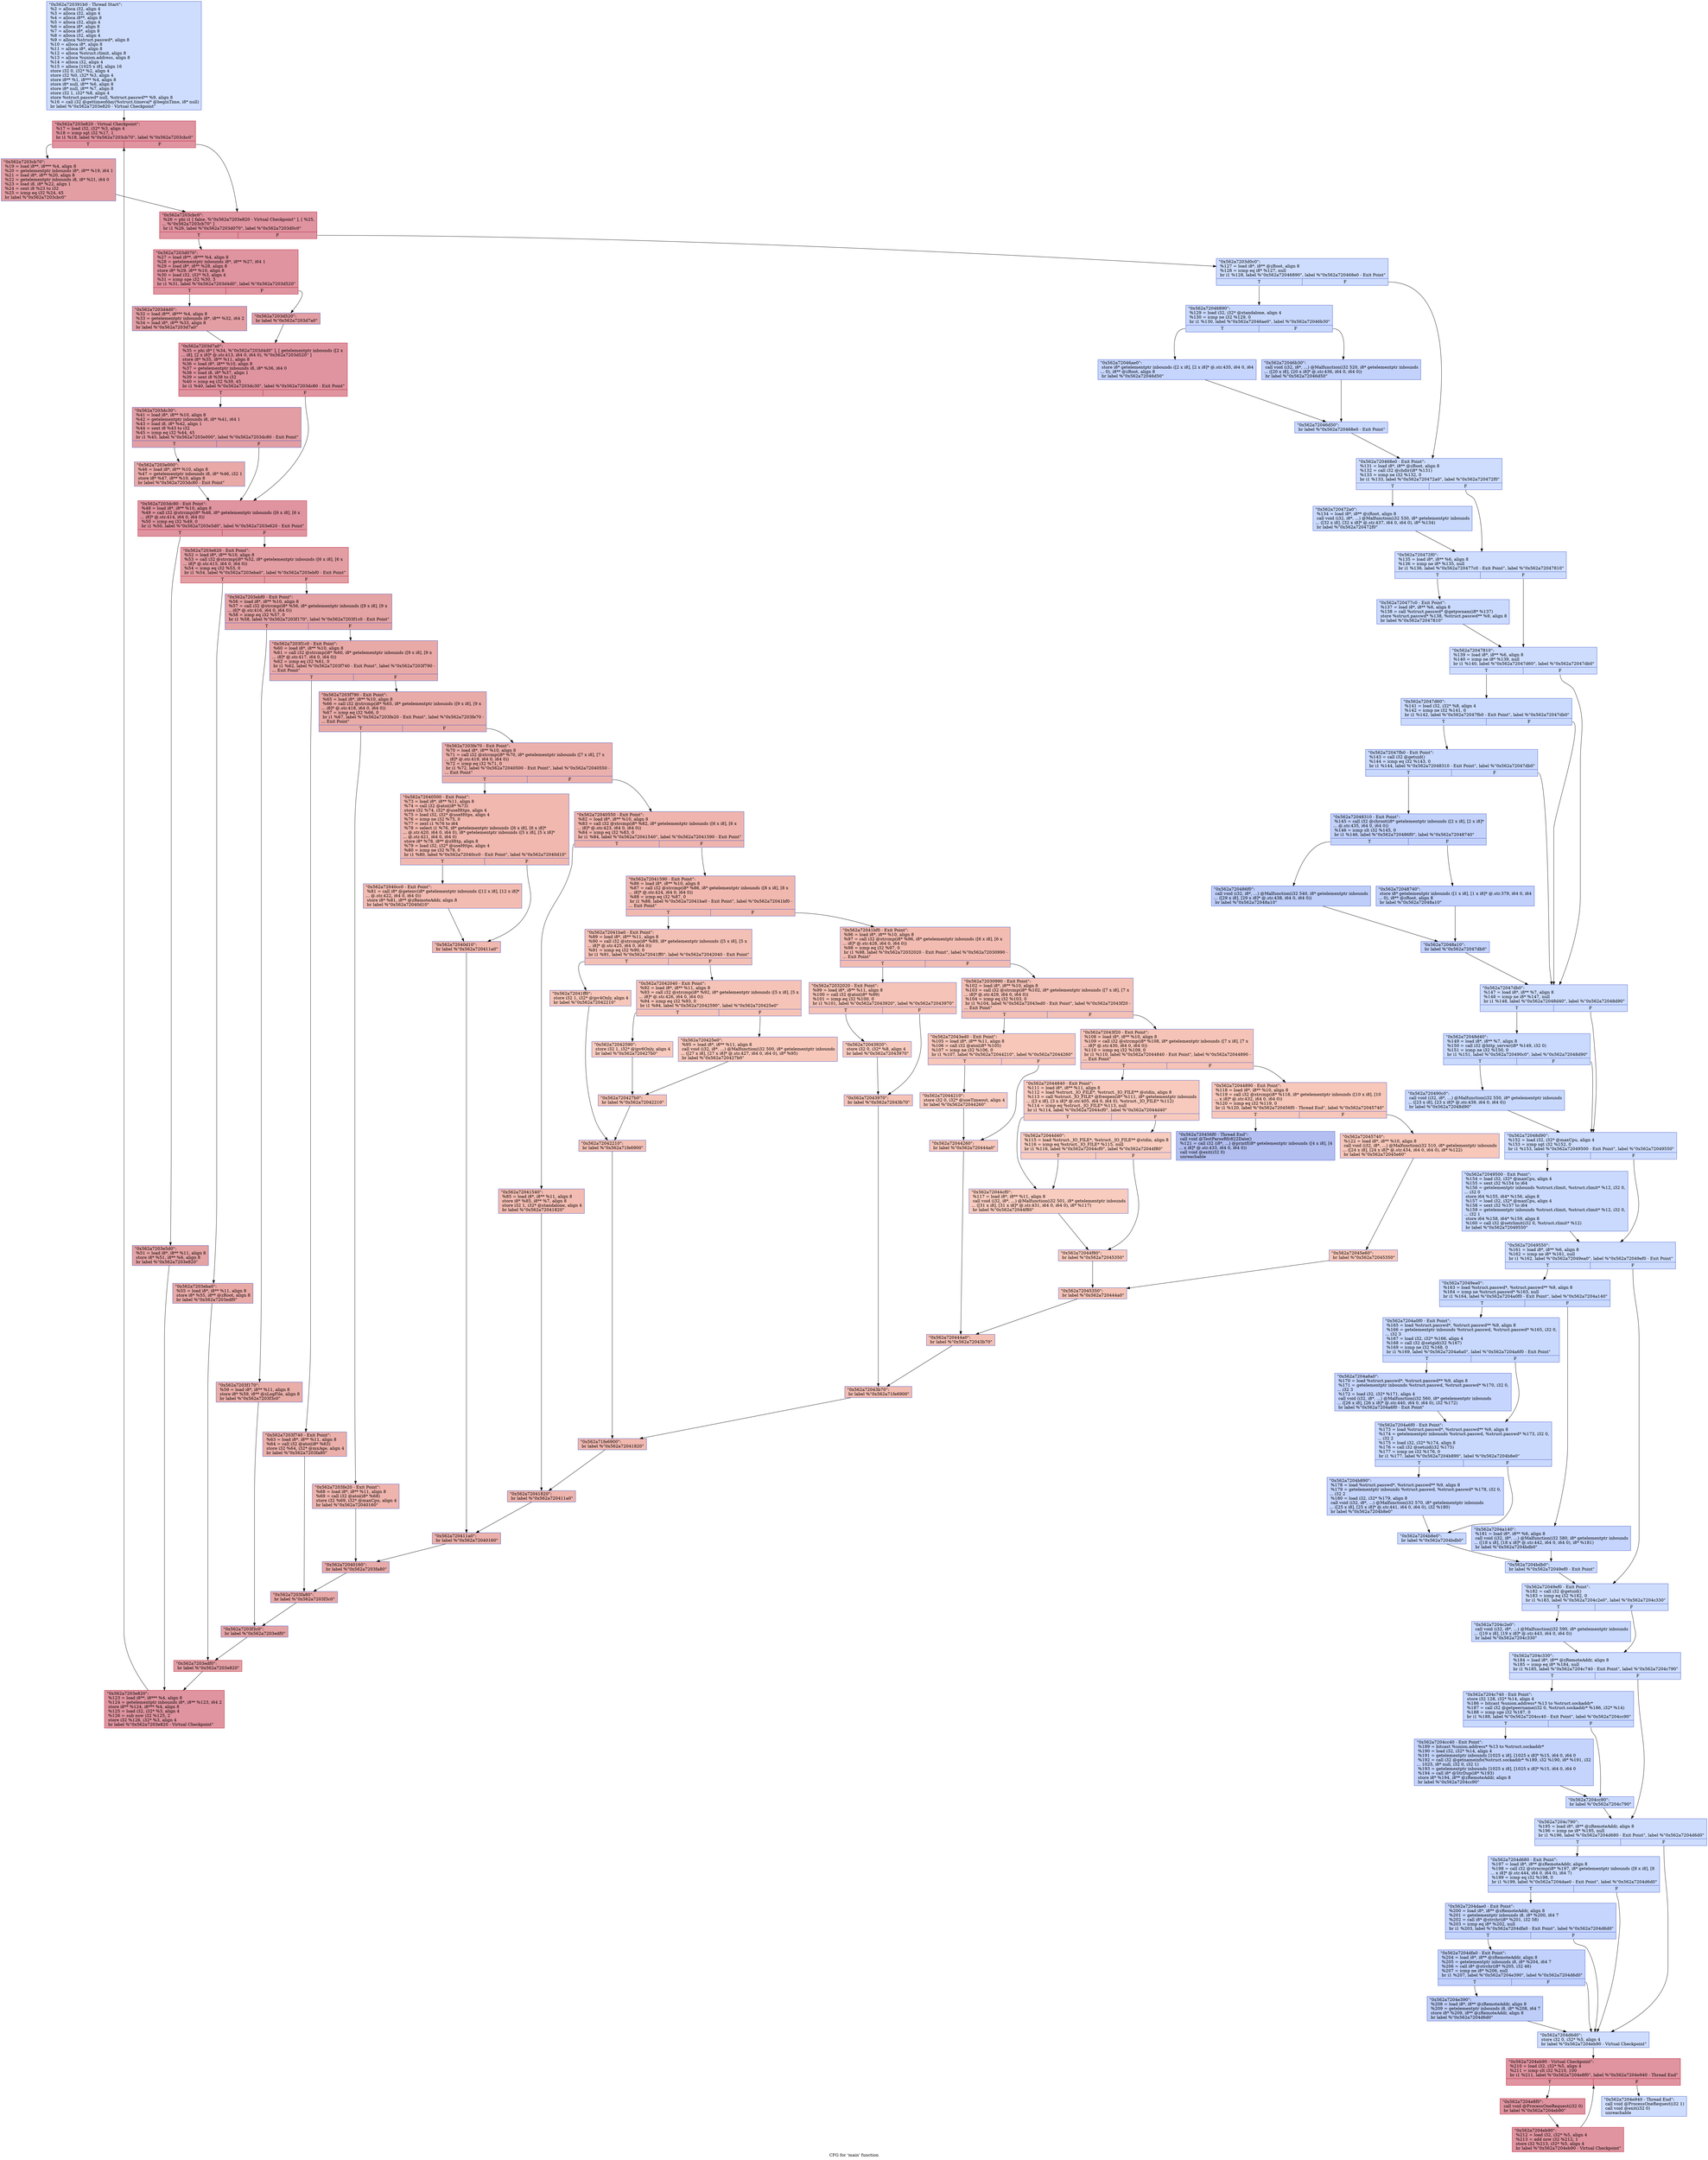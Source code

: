 digraph "CFG for 'main' function" {
	label="CFG for 'main' function";

	Node0x562a720391b0 [shape=record,color="#3d50c3ff", style=filled, fillcolor="#8fb1fe70",label="{\"0x562a720391b0 - Thread Start\":\l  %2 = alloca i32, align 4\l  %3 = alloca i32, align 4\l  %4 = alloca i8**, align 8\l  %5 = alloca i32, align 4\l  %6 = alloca i8*, align 8\l  %7 = alloca i8*, align 8\l  %8 = alloca i32, align 4\l  %9 = alloca %struct.passwd*, align 8\l  %10 = alloca i8*, align 8\l  %11 = alloca i8*, align 8\l  %12 = alloca %struct.rlimit, align 8\l  %13 = alloca %union.address, align 8\l  %14 = alloca i32, align 4\l  %15 = alloca [1025 x i8], align 16\l  store i32 0, i32* %2, align 4\l  store i32 %0, i32* %3, align 4\l  store i8** %1, i8*** %4, align 8\l  store i8* null, i8** %6, align 8\l  store i8* null, i8** %7, align 8\l  store i32 1, i32* %8, align 4\l  store %struct.passwd* null, %struct.passwd** %9, align 8\l  %16 = call i32 @gettimeofday(%struct.timeval* @beginTime, i8* null)\l  br label %\"0x562a7203e820 - Virtual Checkpoint\"\l}"];
	Node0x562a720391b0 -> Node0x562a7203c9b0;
	Node0x562a7203c9b0 [shape=record,color="#b70d28ff", style=filled, fillcolor="#b70d2870",label="{\"0x562a7203e820 - Virtual Checkpoint\":            \l  %17 = load i32, i32* %3, align 4\l  %18 = icmp sgt i32 %17, 1\l  br i1 %18, label %\"0x562a7203cb70\", label %\"0x562a7203cbc0\"\l|{<s0>T|<s1>F}}"];
	Node0x562a7203c9b0:s0 -> Node0x562a7203cb70;
	Node0x562a7203c9b0:s1 -> Node0x562a7203cbc0;
	Node0x562a7203cb70 [shape=record,color="#3d50c3ff", style=filled, fillcolor="#be242e70",label="{\"0x562a7203cb70\":                                 \l  %19 = load i8**, i8*** %4, align 8\l  %20 = getelementptr inbounds i8*, i8** %19, i64 1\l  %21 = load i8*, i8** %20, align 8\l  %22 = getelementptr inbounds i8, i8* %21, i64 0\l  %23 = load i8, i8* %22, align 1\l  %24 = sext i8 %23 to i32\l  %25 = icmp eq i32 %24, 45\l  br label %\"0x562a7203cbc0\"\l}"];
	Node0x562a7203cb70 -> Node0x562a7203cbc0;
	Node0x562a7203cbc0 [shape=record,color="#b70d28ff", style=filled, fillcolor="#b70d2870",label="{\"0x562a7203cbc0\":                                 \l  %26 = phi i1 [ false, %\"0x562a7203e820 - Virtual Checkpoint\" ], [ %25,\l... %\"0x562a7203cb70\" ]\l  br i1 %26, label %\"0x562a7203d070\", label %\"0x562a7203d0c0\"\l|{<s0>T|<s1>F}}"];
	Node0x562a7203cbc0:s0 -> Node0x562a7203d070;
	Node0x562a7203cbc0:s1 -> Node0x562a7203d0c0;
	Node0x562a7203d070 [shape=record,color="#b70d28ff", style=filled, fillcolor="#b70d2870",label="{\"0x562a7203d070\":                                 \l  %27 = load i8**, i8*** %4, align 8\l  %28 = getelementptr inbounds i8*, i8** %27, i64 1\l  %29 = load i8*, i8** %28, align 8\l  store i8* %29, i8** %10, align 8\l  %30 = load i32, i32* %3, align 4\l  %31 = icmp sge i32 %30, 3\l  br i1 %31, label %\"0x562a7203d4d0\", label %\"0x562a7203d520\"\l|{<s0>T|<s1>F}}"];
	Node0x562a7203d070:s0 -> Node0x562a7203d4d0;
	Node0x562a7203d070:s1 -> Node0x562a7203d520;
	Node0x562a7203d4d0 [shape=record,color="#3d50c3ff", style=filled, fillcolor="#be242e70",label="{\"0x562a7203d4d0\":                                 \l  %32 = load i8**, i8*** %4, align 8\l  %33 = getelementptr inbounds i8*, i8** %32, i64 2\l  %34 = load i8*, i8** %33, align 8\l  br label %\"0x562a7203d7a0\"\l}"];
	Node0x562a7203d4d0 -> Node0x562a7203d7a0;
	Node0x562a7203d520 [shape=record,color="#3d50c3ff", style=filled, fillcolor="#be242e70",label="{\"0x562a7203d520\":                                 \l  br label %\"0x562a7203d7a0\"\l}"];
	Node0x562a7203d520 -> Node0x562a7203d7a0;
	Node0x562a7203d7a0 [shape=record,color="#b70d28ff", style=filled, fillcolor="#b70d2870",label="{\"0x562a7203d7a0\":                                 \l  %35 = phi i8* [ %34, %\"0x562a7203d4d0\" ], [ getelementptr inbounds ([2 x\l... i8], [2 x i8]* @.str.413, i64 0, i64 0), %\"0x562a7203d520\" ]\l  store i8* %35, i8** %11, align 8\l  %36 = load i8*, i8** %10, align 8\l  %37 = getelementptr inbounds i8, i8* %36, i64 0\l  %38 = load i8, i8* %37, align 1\l  %39 = sext i8 %38 to i32\l  %40 = icmp eq i32 %39, 45\l  br i1 %40, label %\"0x562a7203dc30\", label %\"0x562a7203dc80 - Exit Point\"\l|{<s0>T|<s1>F}}"];
	Node0x562a7203d7a0:s0 -> Node0x562a7203dc30;
	Node0x562a7203d7a0:s1 -> Node0x562a7203dc80;
	Node0x562a7203dc30 [shape=record,color="#3d50c3ff", style=filled, fillcolor="#be242e70",label="{\"0x562a7203dc30\":                                 \l  %41 = load i8*, i8** %10, align 8\l  %42 = getelementptr inbounds i8, i8* %41, i64 1\l  %43 = load i8, i8* %42, align 1\l  %44 = sext i8 %43 to i32\l  %45 = icmp eq i32 %44, 45\l  br i1 %45, label %\"0x562a7203e000\", label %\"0x562a7203dc80 - Exit Point\"\l|{<s0>T|<s1>F}}"];
	Node0x562a7203dc30:s0 -> Node0x562a7203e000;
	Node0x562a7203dc30:s1 -> Node0x562a7203dc80;
	Node0x562a7203e000 [shape=record,color="#3d50c3ff", style=filled, fillcolor="#ca3b3770",label="{\"0x562a7203e000\":                                 \l  %46 = load i8*, i8** %10, align 8\l  %47 = getelementptr inbounds i8, i8* %46, i32 1\l  store i8* %47, i8** %10, align 8\l  br label %\"0x562a7203dc80 - Exit Point\"\l}"];
	Node0x562a7203e000 -> Node0x562a7203dc80;
	Node0x562a7203dc80 [shape=record,color="#b70d28ff", style=filled, fillcolor="#b70d2870",label="{\"0x562a7203dc80 - Exit Point\":                    \l  %48 = load i8*, i8** %10, align 8\l  %49 = call i32 @strcmp(i8* %48, i8* getelementptr inbounds ([6 x i8], [6 x\l... i8]* @.str.414, i64 0, i64 0))\l  %50 = icmp eq i32 %49, 0\l  br i1 %50, label %\"0x562a7203e5d0\", label %\"0x562a7203e620 - Exit Point\"\l|{<s0>T|<s1>F}}"];
	Node0x562a7203dc80:s0 -> Node0x562a7203e5d0;
	Node0x562a7203dc80:s1 -> Node0x562a7203e620;
	Node0x562a7203e5d0 [shape=record,color="#3d50c3ff", style=filled, fillcolor="#c32e3170",label="{\"0x562a7203e5d0\":                                 \l  %51 = load i8*, i8** %11, align 8\l  store i8* %51, i8** %6, align 8\l  br label %\"0x562a7203e820\"\l}"];
	Node0x562a7203e5d0 -> Node0x562a7203e820;
	Node0x562a7203e620 [shape=record,color="#b70d28ff", style=filled, fillcolor="#be242e70",label="{\"0x562a7203e620 - Exit Point\":                    \l  %52 = load i8*, i8** %10, align 8\l  %53 = call i32 @strcmp(i8* %52, i8* getelementptr inbounds ([6 x i8], [6 x\l... i8]* @.str.415, i64 0, i64 0))\l  %54 = icmp eq i32 %53, 0\l  br i1 %54, label %\"0x562a7203eba0\", label %\"0x562a7203ebf0 - Exit Point\"\l|{<s0>T|<s1>F}}"];
	Node0x562a7203e620:s0 -> Node0x562a7203eba0;
	Node0x562a7203e620:s1 -> Node0x562a7203ebf0;
	Node0x562a7203eba0 [shape=record,color="#3d50c3ff", style=filled, fillcolor="#ca3b3770",label="{\"0x562a7203eba0\":                                 \l  %55 = load i8*, i8** %11, align 8\l  store i8* %55, i8** @zRoot, align 8\l  br label %\"0x562a7203edf0\"\l}"];
	Node0x562a7203eba0 -> Node0x562a7203edf0;
	Node0x562a7203ebf0 [shape=record,color="#3d50c3ff", style=filled, fillcolor="#c32e3170",label="{\"0x562a7203ebf0 - Exit Point\":                    \l  %56 = load i8*, i8** %10, align 8\l  %57 = call i32 @strcmp(i8* %56, i8* getelementptr inbounds ([9 x i8], [9 x\l... i8]* @.str.416, i64 0, i64 0))\l  %58 = icmp eq i32 %57, 0\l  br i1 %58, label %\"0x562a7203f170\", label %\"0x562a7203f1c0 - Exit Point\"\l|{<s0>T|<s1>F}}"];
	Node0x562a7203ebf0:s0 -> Node0x562a7203f170;
	Node0x562a7203ebf0:s1 -> Node0x562a7203f1c0;
	Node0x562a7203f170 [shape=record,color="#3d50c3ff", style=filled, fillcolor="#d0473d70",label="{\"0x562a7203f170\":                                 \l  %59 = load i8*, i8** %11, align 8\l  store i8* %59, i8** @zLogFile, align 8\l  br label %\"0x562a7203f3c0\"\l}"];
	Node0x562a7203f170 -> Node0x562a7203f3c0;
	Node0x562a7203f1c0 [shape=record,color="#3d50c3ff", style=filled, fillcolor="#ca3b3770",label="{\"0x562a7203f1c0 - Exit Point\":                    \l  %60 = load i8*, i8** %10, align 8\l  %61 = call i32 @strcmp(i8* %60, i8* getelementptr inbounds ([9 x i8], [9 x\l... i8]* @.str.417, i64 0, i64 0))\l  %62 = icmp eq i32 %61, 0\l  br i1 %62, label %\"0x562a7203f740 - Exit Point\", label %\"0x562a7203f790 -\l... Exit Point\"\l|{<s0>T|<s1>F}}"];
	Node0x562a7203f1c0:s0 -> Node0x562a7203f740;
	Node0x562a7203f1c0:s1 -> Node0x562a7203f790;
	Node0x562a7203f740 [shape=record,color="#3d50c3ff", style=filled, fillcolor="#d24b4070",label="{\"0x562a7203f740 - Exit Point\":                    \l  %63 = load i8*, i8** %11, align 8\l  %64 = call i32 @atoi(i8* %63)\l  store i32 %64, i32* @mxAge, align 4\l  br label %\"0x562a7203fa80\"\l}"];
	Node0x562a7203f740 -> Node0x562a7203fa80;
	Node0x562a7203f790 [shape=record,color="#3d50c3ff", style=filled, fillcolor="#cc403a70",label="{\"0x562a7203f790 - Exit Point\":                    \l  %65 = load i8*, i8** %10, align 8\l  %66 = call i32 @strcmp(i8* %65, i8* getelementptr inbounds ([9 x i8], [9 x\l... i8]* @.str.418, i64 0, i64 0))\l  %67 = icmp eq i32 %66, 0\l  br i1 %67, label %\"0x562a7203fe20 - Exit Point\", label %\"0x562a7203fe70 -\l... Exit Point\"\l|{<s0>T|<s1>F}}"];
	Node0x562a7203f790:s0 -> Node0x562a7203fe20;
	Node0x562a7203f790:s1 -> Node0x562a7203fe70;
	Node0x562a7203fe20 [shape=record,color="#3d50c3ff", style=filled, fillcolor="#d8564670",label="{\"0x562a7203fe20 - Exit Point\":                    \l  %68 = load i8*, i8** %11, align 8\l  %69 = call i32 @atoi(i8* %68)\l  store i32 %69, i32* @maxCpu, align 4\l  br label %\"0x562a72040160\"\l}"];
	Node0x562a7203fe20 -> Node0x562a72040160;
	Node0x562a7203fe70 [shape=record,color="#3d50c3ff", style=filled, fillcolor="#d24b4070",label="{\"0x562a7203fe70 - Exit Point\":                    \l  %70 = load i8*, i8** %10, align 8\l  %71 = call i32 @strcmp(i8* %70, i8* getelementptr inbounds ([7 x i8], [7 x\l... i8]* @.str.419, i64 0, i64 0))\l  %72 = icmp eq i32 %71, 0\l  br i1 %72, label %\"0x562a72040500 - Exit Point\", label %\"0x562a72040550 -\l... Exit Point\"\l|{<s0>T|<s1>F}}"];
	Node0x562a7203fe70:s0 -> Node0x562a72040500;
	Node0x562a7203fe70:s1 -> Node0x562a72040550;
	Node0x562a72040500 [shape=record,color="#3d50c3ff", style=filled, fillcolor="#dc5d4a70",label="{\"0x562a72040500 - Exit Point\":                    \l  %73 = load i8*, i8** %11, align 8\l  %74 = call i32 @atoi(i8* %73)\l  store i32 %74, i32* @useHttps, align 4\l  %75 = load i32, i32* @useHttps, align 4\l  %76 = icmp ne i32 %75, 0\l  %77 = zext i1 %76 to i64\l  %78 = select i1 %76, i8* getelementptr inbounds ([6 x i8], [6 x i8]*\l... @.str.420, i64 0, i64 0), i8* getelementptr inbounds ([5 x i8], [5 x i8]*\l... @.str.421, i64 0, i64 0)\l  store i8* %78, i8** @zHttp, align 8\l  %79 = load i32, i32* @useHttps, align 4\l  %80 = icmp ne i32 %79, 0\l  br i1 %80, label %\"0x562a72040cc0 - Exit Point\", label %\"0x562a72040d10\"\l|{<s0>T|<s1>F}}"];
	Node0x562a72040500:s0 -> Node0x562a72040cc0;
	Node0x562a72040500:s1 -> Node0x562a72040d10;
	Node0x562a72040cc0 [shape=record,color="#3d50c3ff", style=filled, fillcolor="#e1675170",label="{\"0x562a72040cc0 - Exit Point\":                    \l  %81 = call i8* @getenv(i8* getelementptr inbounds ([12 x i8], [12 x i8]*\l... @.str.422, i64 0, i64 0))\l  store i8* %81, i8** @zRemoteAddr, align 8\l  br label %\"0x562a72040d10\"\l}"];
	Node0x562a72040cc0 -> Node0x562a72040d10;
	Node0x562a72040d10 [shape=record,color="#3d50c3ff", style=filled, fillcolor="#dc5d4a70",label="{\"0x562a72040d10\":                                 \l  br label %\"0x562a720411a0\"\l}"];
	Node0x562a72040d10 -> Node0x562a720411a0;
	Node0x562a72040550 [shape=record,color="#3d50c3ff", style=filled, fillcolor="#d8564670",label="{\"0x562a72040550 - Exit Point\":                    \l  %82 = load i8*, i8** %10, align 8\l  %83 = call i32 @strcmp(i8* %82, i8* getelementptr inbounds ([6 x i8], [6 x\l... i8]* @.str.423, i64 0, i64 0))\l  %84 = icmp eq i32 %83, 0\l  br i1 %84, label %\"0x562a72041540\", label %\"0x562a72041590 - Exit Point\"\l|{<s0>T|<s1>F}}"];
	Node0x562a72040550:s0 -> Node0x562a72041540;
	Node0x562a72040550:s1 -> Node0x562a72041590;
	Node0x562a72041540 [shape=record,color="#3d50c3ff", style=filled, fillcolor="#e1675170",label="{\"0x562a72041540\":                                 \l  %85 = load i8*, i8** %11, align 8\l  store i8* %85, i8** %7, align 8\l  store i32 1, i32* @standalone, align 4\l  br label %\"0x562a72041820\"\l}"];
	Node0x562a72041540 -> Node0x562a72041820;
	Node0x562a72041590 [shape=record,color="#3d50c3ff", style=filled, fillcolor="#dc5d4a70",label="{\"0x562a72041590 - Exit Point\":                    \l  %86 = load i8*, i8** %10, align 8\l  %87 = call i32 @strcmp(i8* %86, i8* getelementptr inbounds ([8 x i8], [8 x\l... i8]* @.str.424, i64 0, i64 0))\l  %88 = icmp eq i32 %87, 0\l  br i1 %88, label %\"0x562a72041ba0 - Exit Point\", label %\"0x562a72041bf0 -\l... Exit Point\"\l|{<s0>T|<s1>F}}"];
	Node0x562a72041590:s0 -> Node0x562a72041ba0;
	Node0x562a72041590:s1 -> Node0x562a72041bf0;
	Node0x562a72041ba0 [shape=record,color="#3d50c3ff", style=filled, fillcolor="#e5705870",label="{\"0x562a72041ba0 - Exit Point\":                    \l  %89 = load i8*, i8** %11, align 8\l  %90 = call i32 @strcmp(i8* %89, i8* getelementptr inbounds ([5 x i8], [5 x\l... i8]* @.str.425, i64 0, i64 0))\l  %91 = icmp eq i32 %90, 0\l  br i1 %91, label %\"0x562a72041ff0\", label %\"0x562a72042040 - Exit Point\"\l|{<s0>T|<s1>F}}"];
	Node0x562a72041ba0:s0 -> Node0x562a72041ff0;
	Node0x562a72041ba0:s1 -> Node0x562a72042040;
	Node0x562a72041ff0 [shape=record,color="#3d50c3ff", style=filled, fillcolor="#ec7f6370",label="{\"0x562a72041ff0\":                                 \l  store i32 1, i32* @ipv4Only, align 4\l  br label %\"0x562a72042210\"\l}"];
	Node0x562a72041ff0 -> Node0x562a72042210;
	Node0x562a72042040 [shape=record,color="#3d50c3ff", style=filled, fillcolor="#e8765c70",label="{\"0x562a72042040 - Exit Point\":                    \l  %92 = load i8*, i8** %11, align 8\l  %93 = call i32 @strcmp(i8* %92, i8* getelementptr inbounds ([5 x i8], [5 x\l... i8]* @.str.426, i64 0, i64 0))\l  %94 = icmp eq i32 %93, 0\l  br i1 %94, label %\"0x562a72042590\", label %\"0x562a720425e0\"\l|{<s0>T|<s1>F}}"];
	Node0x562a72042040:s0 -> Node0x562a72042590;
	Node0x562a72042040:s1 -> Node0x562a720425e0;
	Node0x562a72042590 [shape=record,color="#3d50c3ff", style=filled, fillcolor="#ef886b70",label="{\"0x562a72042590\":                                 \l  store i32 1, i32* @ipv6Only, align 4\l  br label %\"0x562a720427b0\"\l}"];
	Node0x562a72042590 -> Node0x562a720427b0;
	Node0x562a720425e0 [shape=record,color="#3d50c3ff", style=filled, fillcolor="#ec7f6370",label="{\"0x562a720425e0\":                                 \l  %95 = load i8*, i8** %11, align 8\l  call void (i32, i8*, ...) @Malfunction(i32 500, i8* getelementptr inbounds\l... ([27 x i8], [27 x i8]* @.str.427, i64 0, i64 0), i8* %95)\l  br label %\"0x562a720427b0\"\l}"];
	Node0x562a720425e0 -> Node0x562a720427b0;
	Node0x562a720427b0 [shape=record,color="#3d50c3ff", style=filled, fillcolor="#e8765c70",label="{\"0x562a720427b0\":                                 \l  br label %\"0x562a72042210\"\l}"];
	Node0x562a720427b0 -> Node0x562a72042210;
	Node0x562a72042210 [shape=record,color="#3d50c3ff", style=filled, fillcolor="#e5705870",label="{\"0x562a72042210\":                                 \l  br label %\"0x562a71fe6900\"\l}"];
	Node0x562a72042210 -> Node0x562a71fe6900;
	Node0x562a72041bf0 [shape=record,color="#3d50c3ff", style=filled, fillcolor="#e1675170",label="{\"0x562a72041bf0 - Exit Point\":                    \l  %96 = load i8*, i8** %10, align 8\l  %97 = call i32 @strcmp(i8* %96, i8* getelementptr inbounds ([6 x i8], [6 x\l... i8]* @.str.428, i64 0, i64 0))\l  %98 = icmp eq i32 %97, 0\l  br i1 %98, label %\"0x562a72032020 - Exit Point\", label %\"0x562a72030990 -\l... Exit Point\"\l|{<s0>T|<s1>F}}"];
	Node0x562a72041bf0:s0 -> Node0x562a72032020;
	Node0x562a72041bf0:s1 -> Node0x562a72030990;
	Node0x562a72032020 [shape=record,color="#3d50c3ff", style=filled, fillcolor="#e8765c70",label="{\"0x562a72032020 - Exit Point\":                    \l  %99 = load i8*, i8** %11, align 8\l  %100 = call i32 @atoi(i8* %99)\l  %101 = icmp eq i32 %100, 0\l  br i1 %101, label %\"0x562a72043920\", label %\"0x562a72043970\"\l|{<s0>T|<s1>F}}"];
	Node0x562a72032020:s0 -> Node0x562a72043920;
	Node0x562a72032020:s1 -> Node0x562a72043970;
	Node0x562a72043920 [shape=record,color="#3d50c3ff", style=filled, fillcolor="#ef886b70",label="{\"0x562a72043920\":                                 \l  store i32 0, i32* %8, align 4\l  br label %\"0x562a72043970\"\l}"];
	Node0x562a72043920 -> Node0x562a72043970;
	Node0x562a72043970 [shape=record,color="#3d50c3ff", style=filled, fillcolor="#e8765c70",label="{\"0x562a72043970\":                                 \l  br label %\"0x562a72043b70\"\l}"];
	Node0x562a72043970 -> Node0x562a72043b70;
	Node0x562a72030990 [shape=record,color="#3d50c3ff", style=filled, fillcolor="#e5705870",label="{\"0x562a72030990 - Exit Point\":                    \l  %102 = load i8*, i8** %10, align 8\l  %103 = call i32 @strcmp(i8* %102, i8* getelementptr inbounds ([7 x i8], [7 x\l... i8]* @.str.429, i64 0, i64 0))\l  %104 = icmp eq i32 %103, 0\l  br i1 %104, label %\"0x562a72043ed0 - Exit Point\", label %\"0x562a72043f20 -\l... Exit Point\"\l|{<s0>T|<s1>F}}"];
	Node0x562a72030990:s0 -> Node0x562a72043ed0;
	Node0x562a72030990:s1 -> Node0x562a72043f20;
	Node0x562a72043ed0 [shape=record,color="#3d50c3ff", style=filled, fillcolor="#ec7f6370",label="{\"0x562a72043ed0 - Exit Point\":                    \l  %105 = load i8*, i8** %11, align 8\l  %106 = call i32 @atoi(i8* %105)\l  %107 = icmp ne i32 %106, 0\l  br i1 %107, label %\"0x562a72044210\", label %\"0x562a72044260\"\l|{<s0>T|<s1>F}}"];
	Node0x562a72043ed0:s0 -> Node0x562a72044210;
	Node0x562a72043ed0:s1 -> Node0x562a72044260;
	Node0x562a72044210 [shape=record,color="#3d50c3ff", style=filled, fillcolor="#ef886b70",label="{\"0x562a72044210\":                                 \l  store i32 0, i32* @useTimeout, align 4\l  br label %\"0x562a72044260\"\l}"];
	Node0x562a72044210 -> Node0x562a72044260;
	Node0x562a72044260 [shape=record,color="#3d50c3ff", style=filled, fillcolor="#ec7f6370",label="{\"0x562a72044260\":                                 \l  br label %\"0x562a720444a0\"\l}"];
	Node0x562a72044260 -> Node0x562a720444a0;
	Node0x562a72043f20 [shape=record,color="#3d50c3ff", style=filled, fillcolor="#e8765c70",label="{\"0x562a72043f20 - Exit Point\":                    \l  %108 = load i8*, i8** %10, align 8\l  %109 = call i32 @strcmp(i8* %108, i8* getelementptr inbounds ([7 x i8], [7 x\l... i8]* @.str.430, i64 0, i64 0))\l  %110 = icmp eq i32 %109, 0\l  br i1 %110, label %\"0x562a72044840 - Exit Point\", label %\"0x562a72044890 -\l... Exit Point\"\l|{<s0>T|<s1>F}}"];
	Node0x562a72043f20:s0 -> Node0x562a72044840;
	Node0x562a72043f20:s1 -> Node0x562a72044890;
	Node0x562a72044840 [shape=record,color="#3d50c3ff", style=filled, fillcolor="#ef886b70",label="{\"0x562a72044840 - Exit Point\":                    \l  %111 = load i8*, i8** %11, align 8\l  %112 = load %struct._IO_FILE*, %struct._IO_FILE** @stdin, align 8\l  %113 = call %struct._IO_FILE* @freopen(i8* %111, i8* getelementptr inbounds\l... ([3 x i8], [3 x i8]* @.str.405, i64 0, i64 0), %struct._IO_FILE* %112)\l  %114 = icmp eq %struct._IO_FILE* %113, null\l  br i1 %114, label %\"0x562a72044cf0\", label %\"0x562a72044d40\"\l|{<s0>T|<s1>F}}"];
	Node0x562a72044840:s0 -> Node0x562a72044cf0;
	Node0x562a72044840:s1 -> Node0x562a72044d40;
	Node0x562a72044d40 [shape=record,color="#3d50c3ff", style=filled, fillcolor="#f08b6e70",label="{\"0x562a72044d40\":                                 \l  %115 = load %struct._IO_FILE*, %struct._IO_FILE** @stdin, align 8\l  %116 = icmp eq %struct._IO_FILE* %115, null\l  br i1 %116, label %\"0x562a72044cf0\", label %\"0x562a72044f80\"\l|{<s0>T|<s1>F}}"];
	Node0x562a72044d40:s0 -> Node0x562a72044cf0;
	Node0x562a72044d40:s1 -> Node0x562a72044f80;
	Node0x562a72044cf0 [shape=record,color="#3d50c3ff", style=filled, fillcolor="#f08b6e70",label="{\"0x562a72044cf0\":                                 \l  %117 = load i8*, i8** %11, align 8\l  call void (i32, i8*, ...) @Malfunction(i32 501, i8* getelementptr inbounds\l... ([31 x i8], [31 x i8]* @.str.431, i64 0, i64 0), i8* %117)\l  br label %\"0x562a72044f80\"\l}"];
	Node0x562a72044cf0 -> Node0x562a72044f80;
	Node0x562a72044f80 [shape=record,color="#3d50c3ff", style=filled, fillcolor="#ef886b70",label="{\"0x562a72044f80\":                                 \l  br label %\"0x562a72045350\"\l}"];
	Node0x562a72044f80 -> Node0x562a72045350;
	Node0x562a72044890 [shape=record,color="#3d50c3ff", style=filled, fillcolor="#ec7f6370",label="{\"0x562a72044890 - Exit Point\":                    \l  %118 = load i8*, i8** %10, align 8\l  %119 = call i32 @strcmp(i8* %118, i8* getelementptr inbounds ([10 x i8], [10\l... x i8]* @.str.432, i64 0, i64 0))\l  %120 = icmp eq i32 %119, 0\l  br i1 %120, label %\"0x562a720456f0 - Thread End\", label %\"0x562a72045740\"\l|{<s0>T|<s1>F}}"];
	Node0x562a72044890:s0 -> Node0x562a720456f0;
	Node0x562a72044890:s1 -> Node0x562a72045740;
	Node0x562a720456f0 [shape=record,color="#3d50c3ff", style=filled, fillcolor="#536edd70",label="{\"0x562a720456f0 - Thread End\":                    \l  call void @TestParseRfc822Date()\l  %121 = call i32 (i8*, ...) @printf(i8* getelementptr inbounds ([4 x i8], [4\l... x i8]* @.str.433, i64 0, i64 0))\l  call void @exit(i32 0)\l  unreachable\l}"];
	Node0x562a72045740 [shape=record,color="#3d50c3ff", style=filled, fillcolor="#ec7f6370",label="{\"0x562a72045740\":                                 \l  %122 = load i8*, i8** %10, align 8\l  call void (i32, i8*, ...) @Malfunction(i32 510, i8* getelementptr inbounds\l... ([24 x i8], [24 x i8]* @.str.434, i64 0, i64 0), i8* %122)\l  br label %\"0x562a72045e60\"\l}"];
	Node0x562a72045740 -> Node0x562a72045e60;
	Node0x562a72045e60 [shape=record,color="#3d50c3ff", style=filled, fillcolor="#ec7f6370",label="{\"0x562a72045e60\":                                 \l  br label %\"0x562a72045350\"\l}"];
	Node0x562a72045e60 -> Node0x562a72045350;
	Node0x562a72045350 [shape=record,color="#3d50c3ff", style=filled, fillcolor="#e8765c70",label="{\"0x562a72045350\":                                 \l  br label %\"0x562a720444a0\"\l}"];
	Node0x562a72045350 -> Node0x562a720444a0;
	Node0x562a720444a0 [shape=record,color="#3d50c3ff", style=filled, fillcolor="#e5705870",label="{\"0x562a720444a0\":                                 \l  br label %\"0x562a72043b70\"\l}"];
	Node0x562a720444a0 -> Node0x562a72043b70;
	Node0x562a72043b70 [shape=record,color="#3d50c3ff", style=filled, fillcolor="#e1675170",label="{\"0x562a72043b70\":                                 \l  br label %\"0x562a71fe6900\"\l}"];
	Node0x562a72043b70 -> Node0x562a71fe6900;
	Node0x562a71fe6900 [shape=record,color="#3d50c3ff", style=filled, fillcolor="#dc5d4a70",label="{\"0x562a71fe6900\":                                 \l  br label %\"0x562a72041820\"\l}"];
	Node0x562a71fe6900 -> Node0x562a72041820;
	Node0x562a72041820 [shape=record,color="#3d50c3ff", style=filled, fillcolor="#d8564670",label="{\"0x562a72041820\":                                 \l  br label %\"0x562a720411a0\"\l}"];
	Node0x562a72041820 -> Node0x562a720411a0;
	Node0x562a720411a0 [shape=record,color="#3d50c3ff", style=filled, fillcolor="#d24b4070",label="{\"0x562a720411a0\":                                 \l  br label %\"0x562a72040160\"\l}"];
	Node0x562a720411a0 -> Node0x562a72040160;
	Node0x562a72040160 [shape=record,color="#3d50c3ff", style=filled, fillcolor="#cc403a70",label="{\"0x562a72040160\":                                 \l  br label %\"0x562a7203fa80\"\l}"];
	Node0x562a72040160 -> Node0x562a7203fa80;
	Node0x562a7203fa80 [shape=record,color="#3d50c3ff", style=filled, fillcolor="#ca3b3770",label="{\"0x562a7203fa80\":                                 \l  br label %\"0x562a7203f3c0\"\l}"];
	Node0x562a7203fa80 -> Node0x562a7203f3c0;
	Node0x562a7203f3c0 [shape=record,color="#3d50c3ff", style=filled, fillcolor="#c32e3170",label="{\"0x562a7203f3c0\":                                 \l  br label %\"0x562a7203edf0\"\l}"];
	Node0x562a7203f3c0 -> Node0x562a7203edf0;
	Node0x562a7203edf0 [shape=record,color="#b70d28ff", style=filled, fillcolor="#be242e70",label="{\"0x562a7203edf0\":                                 \l  br label %\"0x562a7203e820\"\l}"];
	Node0x562a7203edf0 -> Node0x562a7203e820;
	Node0x562a7203e820 [shape=record,color="#b70d28ff", style=filled, fillcolor="#b70d2870",label="{\"0x562a7203e820\":                                 \l  %123 = load i8**, i8*** %4, align 8\l  %124 = getelementptr inbounds i8*, i8** %123, i64 2\l  store i8** %124, i8*** %4, align 8\l  %125 = load i32, i32* %3, align 4\l  %126 = sub nsw i32 %125, 2\l  store i32 %126, i32* %3, align 4\l  br label %\"0x562a7203e820 - Virtual Checkpoint\"\l}"];
	Node0x562a7203e820 -> Node0x562a7203c9b0;
	Node0x562a7203d0c0 [shape=record,color="#3d50c3ff", style=filled, fillcolor="#8fb1fe70",label="{\"0x562a7203d0c0\":                                 \l  %127 = load i8*, i8** @zRoot, align 8\l  %128 = icmp eq i8* %127, null\l  br i1 %128, label %\"0x562a72046890\", label %\"0x562a720468e0 - Exit Point\"\l|{<s0>T|<s1>F}}"];
	Node0x562a7203d0c0:s0 -> Node0x562a72046890;
	Node0x562a7203d0c0:s1 -> Node0x562a720468e0;
	Node0x562a72046890 [shape=record,color="#3d50c3ff", style=filled, fillcolor="#85a8fc70",label="{\"0x562a72046890\":                                 \l  %129 = load i32, i32* @standalone, align 4\l  %130 = icmp ne i32 %129, 0\l  br i1 %130, label %\"0x562a72046ae0\", label %\"0x562a72046b30\"\l|{<s0>T|<s1>F}}"];
	Node0x562a72046890:s0 -> Node0x562a72046ae0;
	Node0x562a72046890:s1 -> Node0x562a72046b30;
	Node0x562a72046ae0 [shape=record,color="#3d50c3ff", style=filled, fillcolor="#7ea1fa70",label="{\"0x562a72046ae0\":                                 \l  store i8* getelementptr inbounds ([2 x i8], [2 x i8]* @.str.435, i64 0, i64\l... 0), i8** @zRoot, align 8\l  br label %\"0x562a72046d50\"\l}"];
	Node0x562a72046ae0 -> Node0x562a72046d50;
	Node0x562a72046b30 [shape=record,color="#3d50c3ff", style=filled, fillcolor="#779af770",label="{\"0x562a72046b30\":                                 \l  call void (i32, i8*, ...) @Malfunction(i32 520, i8* getelementptr inbounds\l... ([20 x i8], [20 x i8]* @.str.436, i64 0, i64 0))\l  br label %\"0x562a72046d50\"\l}"];
	Node0x562a72046b30 -> Node0x562a72046d50;
	Node0x562a72046d50 [shape=record,color="#3d50c3ff", style=filled, fillcolor="#85a8fc70",label="{\"0x562a72046d50\":                                 \l  br label %\"0x562a720468e0 - Exit Point\"\l}"];
	Node0x562a72046d50 -> Node0x562a720468e0;
	Node0x562a720468e0 [shape=record,color="#3d50c3ff", style=filled, fillcolor="#8fb1fe70",label="{\"0x562a720468e0 - Exit Point\":                    \l  %131 = load i8*, i8** @zRoot, align 8\l  %132 = call i32 @chdir(i8* %131)\l  %133 = icmp ne i32 %132, 0\l  br i1 %133, label %\"0x562a720472a0\", label %\"0x562a720472f0\"\l|{<s0>T|<s1>F}}"];
	Node0x562a720468e0:s0 -> Node0x562a720472a0;
	Node0x562a720468e0:s1 -> Node0x562a720472f0;
	Node0x562a720472a0 [shape=record,color="#3d50c3ff", style=filled, fillcolor="#88abfd70",label="{\"0x562a720472a0\":                                 \l  %134 = load i8*, i8** @zRoot, align 8\l  call void (i32, i8*, ...) @Malfunction(i32 530, i8* getelementptr inbounds\l... ([32 x i8], [32 x i8]* @.str.437, i64 0, i64 0), i8* %134)\l  br label %\"0x562a720472f0\"\l}"];
	Node0x562a720472a0 -> Node0x562a720472f0;
	Node0x562a720472f0 [shape=record,color="#3d50c3ff", style=filled, fillcolor="#8fb1fe70",label="{\"0x562a720472f0\":                                 \l  %135 = load i8*, i8** %6, align 8\l  %136 = icmp ne i8* %135, null\l  br i1 %136, label %\"0x562a720477c0 - Exit Point\", label %\"0x562a72047810\"\l|{<s0>T|<s1>F}}"];
	Node0x562a720472f0:s0 -> Node0x562a720477c0;
	Node0x562a720472f0:s1 -> Node0x562a72047810;
	Node0x562a720477c0 [shape=record,color="#3d50c3ff", style=filled, fillcolor="#88abfd70",label="{\"0x562a720477c0 - Exit Point\":                    \l  %137 = load i8*, i8** %6, align 8\l  %138 = call %struct.passwd* @getpwnam(i8* %137)\l  store %struct.passwd* %138, %struct.passwd** %9, align 8\l  br label %\"0x562a72047810\"\l}"];
	Node0x562a720477c0 -> Node0x562a72047810;
	Node0x562a72047810 [shape=record,color="#3d50c3ff", style=filled, fillcolor="#8fb1fe70",label="{\"0x562a72047810\":                                 \l  %139 = load i8*, i8** %6, align 8\l  %140 = icmp ne i8* %139, null\l  br i1 %140, label %\"0x562a72047d60\", label %\"0x562a72047db0\"\l|{<s0>T|<s1>F}}"];
	Node0x562a72047810:s0 -> Node0x562a72047d60;
	Node0x562a72047810:s1 -> Node0x562a72047db0;
	Node0x562a72047d60 [shape=record,color="#3d50c3ff", style=filled, fillcolor="#88abfd70",label="{\"0x562a72047d60\":                                 \l  %141 = load i32, i32* %8, align 4\l  %142 = icmp ne i32 %141, 0\l  br i1 %142, label %\"0x562a72047fb0 - Exit Point\", label %\"0x562a72047db0\"\l|{<s0>T|<s1>F}}"];
	Node0x562a72047d60:s0 -> Node0x562a72047fb0;
	Node0x562a72047d60:s1 -> Node0x562a72047db0;
	Node0x562a72047fb0 [shape=record,color="#3d50c3ff", style=filled, fillcolor="#85a8fc70",label="{\"0x562a72047fb0 - Exit Point\":                    \l  %143 = call i32 @getuid()\l  %144 = icmp eq i32 %143, 0\l  br i1 %144, label %\"0x562a72048310 - Exit Point\", label %\"0x562a72047db0\"\l|{<s0>T|<s1>F}}"];
	Node0x562a72047fb0:s0 -> Node0x562a72048310;
	Node0x562a72047fb0:s1 -> Node0x562a72047db0;
	Node0x562a72048310 [shape=record,color="#3d50c3ff", style=filled, fillcolor="#779af770",label="{\"0x562a72048310 - Exit Point\":                    \l  %145 = call i32 @chroot(i8* getelementptr inbounds ([2 x i8], [2 x i8]*\l... @.str.435, i64 0, i64 0))\l  %146 = icmp slt i32 %145, 0\l  br i1 %146, label %\"0x562a720486f0\", label %\"0x562a72048740\"\l|{<s0>T|<s1>F}}"];
	Node0x562a72048310:s0 -> Node0x562a720486f0;
	Node0x562a72048310:s1 -> Node0x562a72048740;
	Node0x562a720486f0 [shape=record,color="#3d50c3ff", style=filled, fillcolor="#6c8ff170",label="{\"0x562a720486f0\":                                 \l  call void (i32, i8*, ...) @Malfunction(i32 540, i8* getelementptr inbounds\l... ([29 x i8], [29 x i8]* @.str.438, i64 0, i64 0))\l  br label %\"0x562a72048a10\"\l}"];
	Node0x562a720486f0 -> Node0x562a72048a10;
	Node0x562a72048740 [shape=record,color="#3d50c3ff", style=filled, fillcolor="#7396f570",label="{\"0x562a72048740\":                                 \l  store i8* getelementptr inbounds ([1 x i8], [1 x i8]* @.str.379, i64 0, i64\l... 0), i8** @zRoot, align 8\l  br label %\"0x562a72048a10\"\l}"];
	Node0x562a72048740 -> Node0x562a72048a10;
	Node0x562a72048a10 [shape=record,color="#3d50c3ff", style=filled, fillcolor="#779af770",label="{\"0x562a72048a10\":                                 \l  br label %\"0x562a72047db0\"\l}"];
	Node0x562a72048a10 -> Node0x562a72047db0;
	Node0x562a72047db0 [shape=record,color="#3d50c3ff", style=filled, fillcolor="#8fb1fe70",label="{\"0x562a72047db0\":                                 \l  %147 = load i8*, i8** %7, align 8\l  %148 = icmp ne i8* %147, null\l  br i1 %148, label %\"0x562a72048d40\", label %\"0x562a72048d90\"\l|{<s0>T|<s1>F}}"];
	Node0x562a72047db0:s0 -> Node0x562a72048d40;
	Node0x562a72047db0:s1 -> Node0x562a72048d90;
	Node0x562a72048d40 [shape=record,color="#3d50c3ff", style=filled, fillcolor="#88abfd70",label="{\"0x562a72048d40\":                                 \l  %149 = load i8*, i8** %7, align 8\l  %150 = call i32 @http_server(i8* %149, i32 0)\l  %151 = icmp ne i32 %150, 0\l  br i1 %151, label %\"0x562a720490c0\", label %\"0x562a72048d90\"\l|{<s0>T|<s1>F}}"];
	Node0x562a72048d40:s0 -> Node0x562a720490c0;
	Node0x562a72048d40:s1 -> Node0x562a72048d90;
	Node0x562a720490c0 [shape=record,color="#3d50c3ff", style=filled, fillcolor="#85a8fc70",label="{\"0x562a720490c0\":                                 \l  call void (i32, i8*, ...) @Malfunction(i32 550, i8* getelementptr inbounds\l... ([23 x i8], [23 x i8]* @.str.439, i64 0, i64 0))\l  br label %\"0x562a72048d90\"\l}"];
	Node0x562a720490c0 -> Node0x562a72048d90;
	Node0x562a72048d90 [shape=record,color="#3d50c3ff", style=filled, fillcolor="#8fb1fe70",label="{\"0x562a72048d90\":                                 \l  %152 = load i32, i32* @maxCpu, align 4\l  %153 = icmp sgt i32 %152, 0\l  br i1 %153, label %\"0x562a72049500 - Exit Point\", label %\"0x562a72049550\"\l|{<s0>T|<s1>F}}"];
	Node0x562a72048d90:s0 -> Node0x562a72049500;
	Node0x562a72048d90:s1 -> Node0x562a72049550;
	Node0x562a72049500 [shape=record,color="#3d50c3ff", style=filled, fillcolor="#88abfd70",label="{\"0x562a72049500 - Exit Point\":                    \l  %154 = load i32, i32* @maxCpu, align 4\l  %155 = sext i32 %154 to i64\l  %156 = getelementptr inbounds %struct.rlimit, %struct.rlimit* %12, i32 0,\l... i32 0\l  store i64 %155, i64* %156, align 8\l  %157 = load i32, i32* @maxCpu, align 4\l  %158 = sext i32 %157 to i64\l  %159 = getelementptr inbounds %struct.rlimit, %struct.rlimit* %12, i32 0,\l... i32 1\l  store i64 %158, i64* %159, align 8\l  %160 = call i32 @setrlimit(i32 0, %struct.rlimit* %12)\l  br label %\"0x562a72049550\"\l}"];
	Node0x562a72049500 -> Node0x562a72049550;
	Node0x562a72049550 [shape=record,color="#3d50c3ff", style=filled, fillcolor="#8fb1fe70",label="{\"0x562a72049550\":                                 \l  %161 = load i8*, i8** %6, align 8\l  %162 = icmp ne i8* %161, null\l  br i1 %162, label %\"0x562a72049ea0\", label %\"0x562a72049ef0 - Exit Point\"\l|{<s0>T|<s1>F}}"];
	Node0x562a72049550:s0 -> Node0x562a72049ea0;
	Node0x562a72049550:s1 -> Node0x562a72049ef0;
	Node0x562a72049ea0 [shape=record,color="#3d50c3ff", style=filled, fillcolor="#88abfd70",label="{\"0x562a72049ea0\":                                 \l  %163 = load %struct.passwd*, %struct.passwd** %9, align 8\l  %164 = icmp ne %struct.passwd* %163, null\l  br i1 %164, label %\"0x562a7204a0f0 - Exit Point\", label %\"0x562a7204a140\"\l|{<s0>T|<s1>F}}"];
	Node0x562a72049ea0:s0 -> Node0x562a7204a0f0;
	Node0x562a72049ea0:s1 -> Node0x562a7204a140;
	Node0x562a7204a0f0 [shape=record,color="#3d50c3ff", style=filled, fillcolor="#85a8fc70",label="{\"0x562a7204a0f0 - Exit Point\":                    \l  %165 = load %struct.passwd*, %struct.passwd** %9, align 8\l  %166 = getelementptr inbounds %struct.passwd, %struct.passwd* %165, i32 0,\l... i32 3\l  %167 = load i32, i32* %166, align 4\l  %168 = call i32 @setgid(i32 %167)\l  %169 = icmp ne i32 %168, 0\l  br i1 %169, label %\"0x562a7204a6a0\", label %\"0x562a7204a6f0 - Exit Point\"\l|{<s0>T|<s1>F}}"];
	Node0x562a7204a0f0:s0 -> Node0x562a7204a6a0;
	Node0x562a7204a0f0:s1 -> Node0x562a7204a6f0;
	Node0x562a7204a6a0 [shape=record,color="#3d50c3ff", style=filled, fillcolor="#7ea1fa70",label="{\"0x562a7204a6a0\":                                 \l  %170 = load %struct.passwd*, %struct.passwd** %9, align 8\l  %171 = getelementptr inbounds %struct.passwd, %struct.passwd* %170, i32 0,\l... i32 3\l  %172 = load i32, i32* %171, align 4\l  call void (i32, i8*, ...) @Malfunction(i32 560, i8* getelementptr inbounds\l... ([26 x i8], [26 x i8]* @.str.440, i64 0, i64 0), i32 %172)\l  br label %\"0x562a7204a6f0 - Exit Point\"\l}"];
	Node0x562a7204a6a0 -> Node0x562a7204a6f0;
	Node0x562a7204a6f0 [shape=record,color="#3d50c3ff", style=filled, fillcolor="#85a8fc70",label="{\"0x562a7204a6f0 - Exit Point\":                    \l  %173 = load %struct.passwd*, %struct.passwd** %9, align 8\l  %174 = getelementptr inbounds %struct.passwd, %struct.passwd* %173, i32 0,\l... i32 2\l  %175 = load i32, i32* %174, align 8\l  %176 = call i32 @setuid(i32 %175)\l  %177 = icmp ne i32 %176, 0\l  br i1 %177, label %\"0x562a7204b890\", label %\"0x562a7204b8e0\"\l|{<s0>T|<s1>F}}"];
	Node0x562a7204a6f0:s0 -> Node0x562a7204b890;
	Node0x562a7204a6f0:s1 -> Node0x562a7204b8e0;
	Node0x562a7204b890 [shape=record,color="#3d50c3ff", style=filled, fillcolor="#7ea1fa70",label="{\"0x562a7204b890\":                                 \l  %178 = load %struct.passwd*, %struct.passwd** %9, align 8\l  %179 = getelementptr inbounds %struct.passwd, %struct.passwd* %178, i32 0,\l... i32 2\l  %180 = load i32, i32* %179, align 8\l  call void (i32, i8*, ...) @Malfunction(i32 570, i8* getelementptr inbounds\l... ([25 x i8], [25 x i8]* @.str.441, i64 0, i64 0), i32 %180)\l  br label %\"0x562a7204b8e0\"\l}"];
	Node0x562a7204b890 -> Node0x562a7204b8e0;
	Node0x562a7204b8e0 [shape=record,color="#3d50c3ff", style=filled, fillcolor="#85a8fc70",label="{\"0x562a7204b8e0\":                                 \l  br label %\"0x562a7204bdb0\"\l}"];
	Node0x562a7204b8e0 -> Node0x562a7204bdb0;
	Node0x562a7204a140 [shape=record,color="#3d50c3ff", style=filled, fillcolor="#7ea1fa70",label="{\"0x562a7204a140\":                                 \l  %181 = load i8*, i8** %6, align 8\l  call void (i32, i8*, ...) @Malfunction(i32 580, i8* getelementptr inbounds\l... ([18 x i8], [18 x i8]* @.str.442, i64 0, i64 0), i8* %181)\l  br label %\"0x562a7204bdb0\"\l}"];
	Node0x562a7204a140 -> Node0x562a7204bdb0;
	Node0x562a7204bdb0 [shape=record,color="#3d50c3ff", style=filled, fillcolor="#88abfd70",label="{\"0x562a7204bdb0\":                                 \l  br label %\"0x562a72049ef0 - Exit Point\"\l}"];
	Node0x562a7204bdb0 -> Node0x562a72049ef0;
	Node0x562a72049ef0 [shape=record,color="#3d50c3ff", style=filled, fillcolor="#8fb1fe70",label="{\"0x562a72049ef0 - Exit Point\":                    \l  %182 = call i32 @getuid()\l  %183 = icmp eq i32 %182, 0\l  br i1 %183, label %\"0x562a7204c2e0\", label %\"0x562a7204c330\"\l|{<s0>T|<s1>F}}"];
	Node0x562a72049ef0:s0 -> Node0x562a7204c2e0;
	Node0x562a72049ef0:s1 -> Node0x562a7204c330;
	Node0x562a7204c2e0 [shape=record,color="#3d50c3ff", style=filled, fillcolor="#85a8fc70",label="{\"0x562a7204c2e0\":                                 \l  call void (i32, i8*, ...) @Malfunction(i32 590, i8* getelementptr inbounds\l... ([19 x i8], [19 x i8]* @.str.443, i64 0, i64 0))\l  br label %\"0x562a7204c330\"\l}"];
	Node0x562a7204c2e0 -> Node0x562a7204c330;
	Node0x562a7204c330 [shape=record,color="#3d50c3ff", style=filled, fillcolor="#8fb1fe70",label="{\"0x562a7204c330\":                                 \l  %184 = load i8*, i8** @zRemoteAddr, align 8\l  %185 = icmp eq i8* %184, null\l  br i1 %185, label %\"0x562a7204c740 - Exit Point\", label %\"0x562a7204c790\"\l|{<s0>T|<s1>F}}"];
	Node0x562a7204c330:s0 -> Node0x562a7204c740;
	Node0x562a7204c330:s1 -> Node0x562a7204c790;
	Node0x562a7204c740 [shape=record,color="#3d50c3ff", style=filled, fillcolor="#85a8fc70",label="{\"0x562a7204c740 - Exit Point\":                    \l  store i32 128, i32* %14, align 4\l  %186 = bitcast %union.address* %13 to %struct.sockaddr*\l  %187 = call i32 @getpeername(i32 0, %struct.sockaddr* %186, i32* %14)\l  %188 = icmp sge i32 %187, 0\l  br i1 %188, label %\"0x562a7204cc40 - Exit Point\", label %\"0x562a7204cc90\"\l|{<s0>T|<s1>F}}"];
	Node0x562a7204c740:s0 -> Node0x562a7204cc40;
	Node0x562a7204c740:s1 -> Node0x562a7204cc90;
	Node0x562a7204cc40 [shape=record,color="#3d50c3ff", style=filled, fillcolor="#7a9df870",label="{\"0x562a7204cc40 - Exit Point\":                    \l  %189 = bitcast %union.address* %13 to %struct.sockaddr*\l  %190 = load i32, i32* %14, align 4\l  %191 = getelementptr inbounds [1025 x i8], [1025 x i8]* %15, i64 0, i64 0\l  %192 = call i32 @getnameinfo(%struct.sockaddr* %189, i32 %190, i8* %191, i32\l... 1025, i8* null, i32 0, i32 1)\l  %193 = getelementptr inbounds [1025 x i8], [1025 x i8]* %15, i64 0, i64 0\l  %194 = call i8* @StrDup(i8* %193)\l  store i8* %194, i8** @zRemoteAddr, align 8\l  br label %\"0x562a7204cc90\"\l}"];
	Node0x562a7204cc40 -> Node0x562a7204cc90;
	Node0x562a7204cc90 [shape=record,color="#3d50c3ff", style=filled, fillcolor="#85a8fc70",label="{\"0x562a7204cc90\":                                 \l  br label %\"0x562a7204c790\"\l}"];
	Node0x562a7204cc90 -> Node0x562a7204c790;
	Node0x562a7204c790 [shape=record,color="#3d50c3ff", style=filled, fillcolor="#8fb1fe70",label="{\"0x562a7204c790\":                                 \l  %195 = load i8*, i8** @zRemoteAddr, align 8\l  %196 = icmp ne i8* %195, null\l  br i1 %196, label %\"0x562a7204d680 - Exit Point\", label %\"0x562a7204d6d0\"\l|{<s0>T|<s1>F}}"];
	Node0x562a7204c790:s0 -> Node0x562a7204d680;
	Node0x562a7204c790:s1 -> Node0x562a7204d6d0;
	Node0x562a7204d680 [shape=record,color="#3d50c3ff", style=filled, fillcolor="#88abfd70",label="{\"0x562a7204d680 - Exit Point\":                    \l  %197 = load i8*, i8** @zRemoteAddr, align 8\l  %198 = call i32 @strncmp(i8* %197, i8* getelementptr inbounds ([8 x i8], [8\l... x i8]* @.str.444, i64 0, i64 0), i64 7)\l  %199 = icmp eq i32 %198, 0\l  br i1 %199, label %\"0x562a7204dae0 - Exit Point\", label %\"0x562a7204d6d0\"\l|{<s0>T|<s1>F}}"];
	Node0x562a7204d680:s0 -> Node0x562a7204dae0;
	Node0x562a7204d680:s1 -> Node0x562a7204d6d0;
	Node0x562a7204dae0 [shape=record,color="#3d50c3ff", style=filled, fillcolor="#7ea1fa70",label="{\"0x562a7204dae0 - Exit Point\":                    \l  %200 = load i8*, i8** @zRemoteAddr, align 8\l  %201 = getelementptr inbounds i8, i8* %200, i64 7\l  %202 = call i8* @strchr(i8* %201, i32 58)\l  %203 = icmp eq i8* %202, null\l  br i1 %203, label %\"0x562a7204dfa0 - Exit Point\", label %\"0x562a7204d6d0\"\l|{<s0>T|<s1>F}}"];
	Node0x562a7204dae0:s0 -> Node0x562a7204dfa0;
	Node0x562a7204dae0:s1 -> Node0x562a7204d6d0;
	Node0x562a7204dfa0 [shape=record,color="#3d50c3ff", style=filled, fillcolor="#7396f570",label="{\"0x562a7204dfa0 - Exit Point\":                    \l  %204 = load i8*, i8** @zRemoteAddr, align 8\l  %205 = getelementptr inbounds i8, i8* %204, i64 7\l  %206 = call i8* @strchr(i8* %205, i32 46)\l  %207 = icmp ne i8* %206, null\l  br i1 %207, label %\"0x562a7204e390\", label %\"0x562a7204d6d0\"\l|{<s0>T|<s1>F}}"];
	Node0x562a7204dfa0:s0 -> Node0x562a7204e390;
	Node0x562a7204dfa0:s1 -> Node0x562a7204d6d0;
	Node0x562a7204e390 [shape=record,color="#3d50c3ff", style=filled, fillcolor="#6c8ff170",label="{\"0x562a7204e390\":                                 \l  %208 = load i8*, i8** @zRemoteAddr, align 8\l  %209 = getelementptr inbounds i8, i8* %208, i64 7\l  store i8* %209, i8** @zRemoteAddr, align 8\l  br label %\"0x562a7204d6d0\"\l}"];
	Node0x562a7204e390 -> Node0x562a7204d6d0;
	Node0x562a7204d6d0 [shape=record,color="#3d50c3ff", style=filled, fillcolor="#8fb1fe70",label="{\"0x562a7204d6d0\":                                 \l  store i32 0, i32* %5, align 4\l  br label %\"0x562a7204eb90 - Virtual Checkpoint\"\l}"];
	Node0x562a7204d6d0 -> Node0x562a7204e730;
	Node0x562a7204e730 [shape=record,color="#b70d28ff", style=filled, fillcolor="#b70d2870",label="{\"0x562a7204eb90 - Virtual Checkpoint\":            \l  %210 = load i32, i32* %5, align 4\l  %211 = icmp slt i32 %210, 100\l  br i1 %211, label %\"0x562a7204e8f0\", label %\"0x562a7204e940 - Thread End\"\l|{<s0>T|<s1>F}}"];
	Node0x562a7204e730:s0 -> Node0x562a7204e8f0;
	Node0x562a7204e730:s1 -> Node0x562a7204e940;
	Node0x562a7204e8f0 [shape=record,color="#b70d28ff", style=filled, fillcolor="#b70d2870",label="{\"0x562a7204e8f0\":                                 \l  call void @ProcessOneRequest(i32 0)\l  br label %\"0x562a7204eb90\"\l}"];
	Node0x562a7204e8f0 -> Node0x562a7204eb90;
	Node0x562a7204eb90 [shape=record,color="#b70d28ff", style=filled, fillcolor="#b70d2870",label="{\"0x562a7204eb90\":                                 \l  %212 = load i32, i32* %5, align 4\l  %213 = add nsw i32 %212, 1\l  store i32 %213, i32* %5, align 4\l  br label %\"0x562a7204eb90 - Virtual Checkpoint\"\l}"];
	Node0x562a7204eb90 -> Node0x562a7204e730;
	Node0x562a7204e940 [shape=record,color="#3d50c3ff", style=filled, fillcolor="#8fb1fe70",label="{\"0x562a7204e940 - Thread End\":                    \l  call void @ProcessOneRequest(i32 1)\l  call void @exit(i32 0)\l  unreachable\l}"];
}
